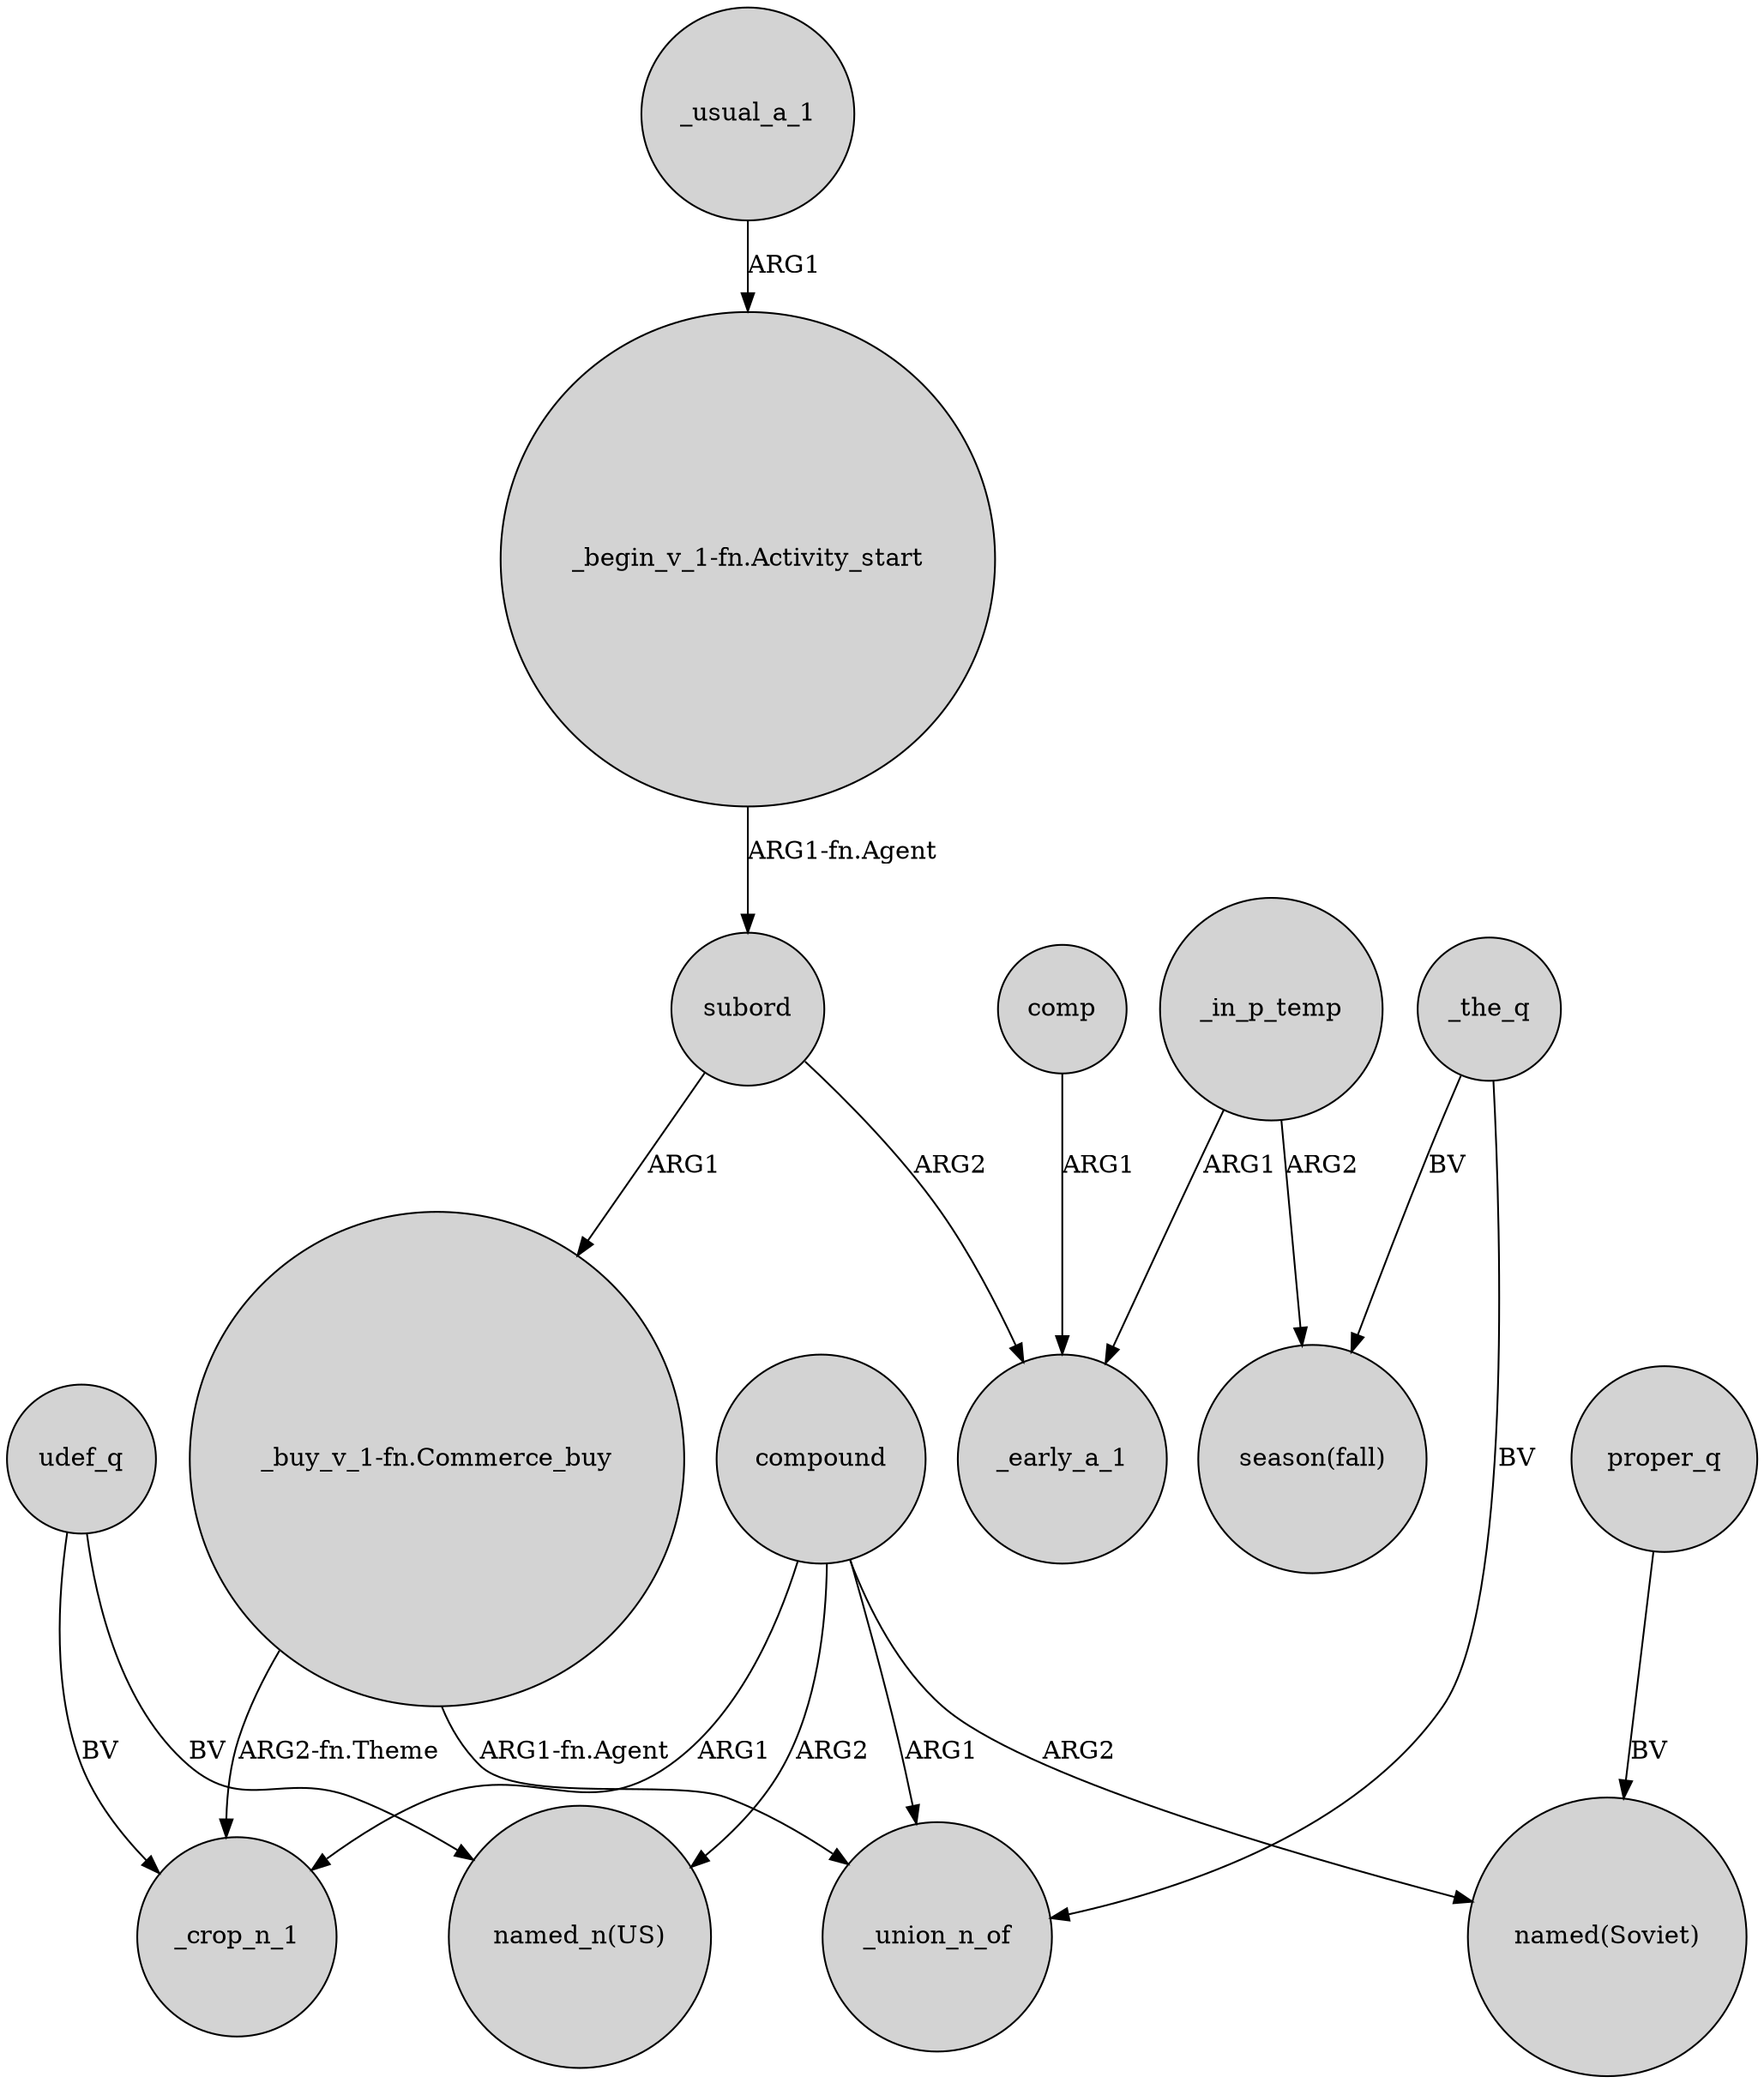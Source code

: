 digraph {
	node [shape=circle style=filled]
	_in_p_temp -> _early_a_1 [label=ARG1]
	"_buy_v_1-fn.Commerce_buy" -> _crop_n_1 [label="ARG2-fn.Theme"]
	compound -> _crop_n_1 [label=ARG1]
	udef_q -> "named_n(US)" [label=BV]
	_the_q -> _union_n_of [label=BV]
	udef_q -> _crop_n_1 [label=BV]
	"_begin_v_1-fn.Activity_start" -> subord [label="ARG1-fn.Agent"]
	subord -> "_buy_v_1-fn.Commerce_buy" [label=ARG1]
	proper_q -> "named(Soviet)" [label=BV]
	compound -> _union_n_of [label=ARG1]
	compound -> "named_n(US)" [label=ARG2]
	_usual_a_1 -> "_begin_v_1-fn.Activity_start" [label=ARG1]
	compound -> "named(Soviet)" [label=ARG2]
	comp -> _early_a_1 [label=ARG1]
	_in_p_temp -> "season(fall)" [label=ARG2]
	subord -> _early_a_1 [label=ARG2]
	_the_q -> "season(fall)" [label=BV]
	"_buy_v_1-fn.Commerce_buy" -> _union_n_of [label="ARG1-fn.Agent"]
}
